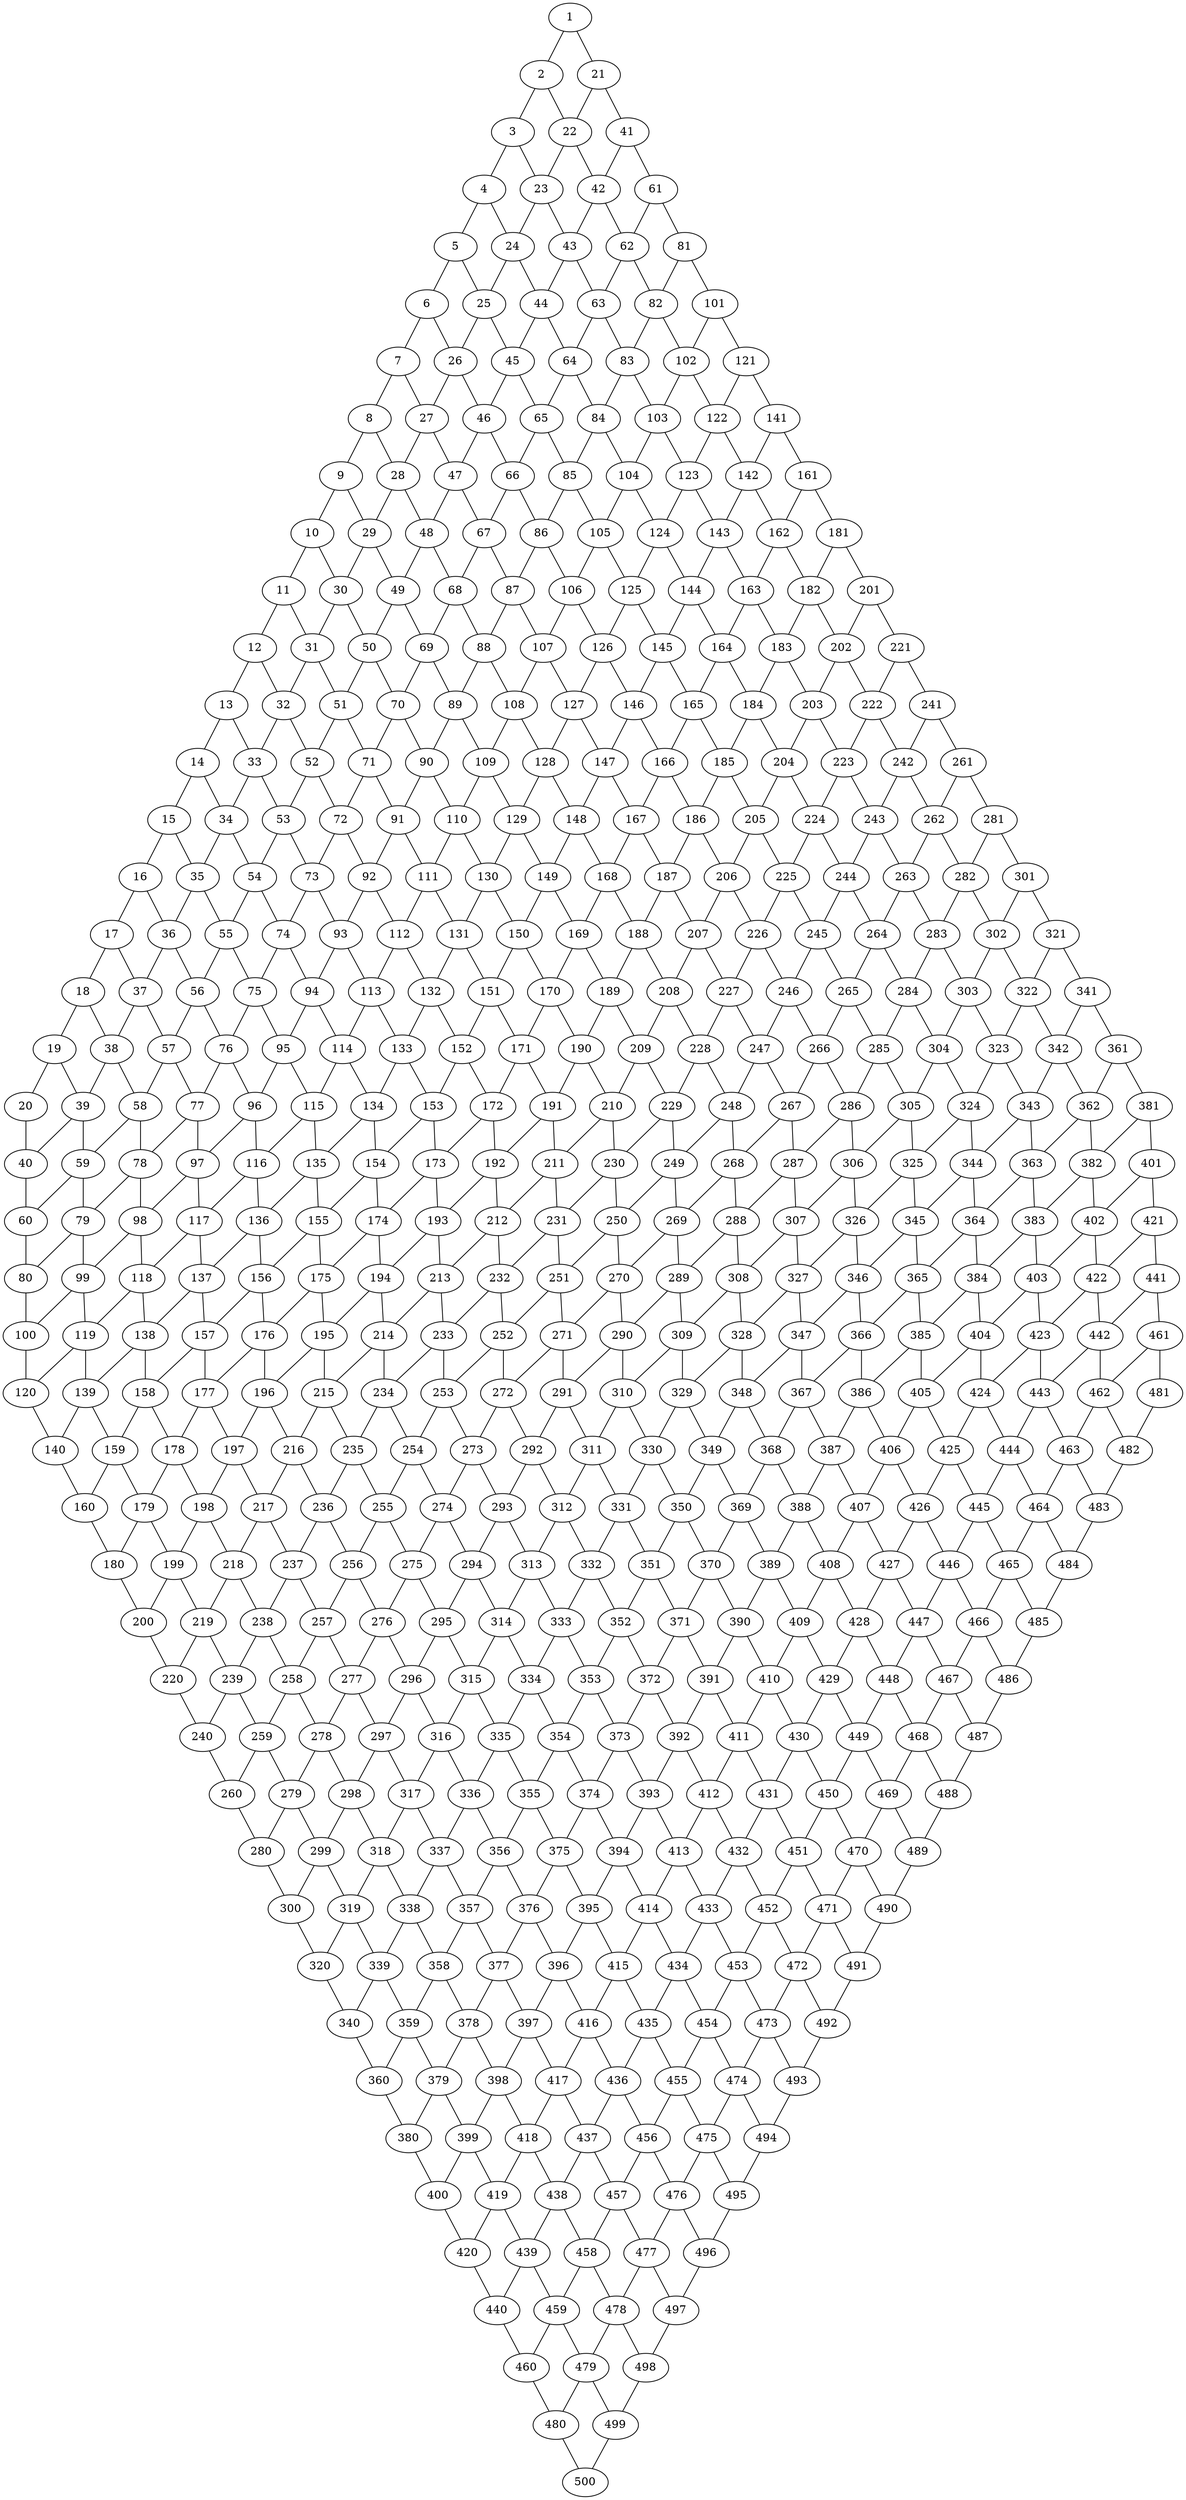 graph G {
1;
2;
3;
4;
5;
6;
7;
8;
9;
10;
11;
12;
13;
14;
15;
16;
17;
18;
19;
20;
21;
22;
23;
24;
25;
26;
27;
28;
29;
30;
31;
32;
33;
34;
35;
36;
37;
38;
39;
40;
41;
42;
43;
44;
45;
46;
47;
48;
49;
50;
51;
52;
53;
54;
55;
56;
57;
58;
59;
60;
61;
62;
63;
64;
65;
66;
67;
68;
69;
70;
71;
72;
73;
74;
75;
76;
77;
78;
79;
80;
81;
82;
83;
84;
85;
86;
87;
88;
89;
90;
91;
92;
93;
94;
95;
96;
97;
98;
99;
100;
101;
102;
103;
104;
105;
106;
107;
108;
109;
110;
111;
112;
113;
114;
115;
116;
117;
118;
119;
120;
121;
122;
123;
124;
125;
126;
127;
128;
129;
130;
131;
132;
133;
134;
135;
136;
137;
138;
139;
140;
141;
142;
143;
144;
145;
146;
147;
148;
149;
150;
151;
152;
153;
154;
155;
156;
157;
158;
159;
160;
161;
162;
163;
164;
165;
166;
167;
168;
169;
170;
171;
172;
173;
174;
175;
176;
177;
178;
179;
180;
181;
182;
183;
184;
185;
186;
187;
188;
189;
190;
191;
192;
193;
194;
195;
196;
197;
198;
199;
200;
201;
202;
203;
204;
205;
206;
207;
208;
209;
210;
211;
212;
213;
214;
215;
216;
217;
218;
219;
220;
221;
222;
223;
224;
225;
226;
227;
228;
229;
230;
231;
232;
233;
234;
235;
236;
237;
238;
239;
240;
241;
242;
243;
244;
245;
246;
247;
248;
249;
250;
251;
252;
253;
254;
255;
256;
257;
258;
259;
260;
261;
262;
263;
264;
265;
266;
267;
268;
269;
270;
271;
272;
273;
274;
275;
276;
277;
278;
279;
280;
281;
282;
283;
284;
285;
286;
287;
288;
289;
290;
291;
292;
293;
294;
295;
296;
297;
298;
299;
300;
301;
302;
303;
304;
305;
306;
307;
308;
309;
310;
311;
312;
313;
314;
315;
316;
317;
318;
319;
320;
321;
322;
323;
324;
325;
326;
327;
328;
329;
330;
331;
332;
333;
334;
335;
336;
337;
338;
339;
340;
341;
342;
343;
344;
345;
346;
347;
348;
349;
350;
351;
352;
353;
354;
355;
356;
357;
358;
359;
360;
361;
362;
363;
364;
365;
366;
367;
368;
369;
370;
371;
372;
373;
374;
375;
376;
377;
378;
379;
380;
381;
382;
383;
384;
385;
386;
387;
388;
389;
390;
391;
392;
393;
394;
395;
396;
397;
398;
399;
400;
401;
402;
403;
404;
405;
406;
407;
408;
409;
410;
411;
412;
413;
414;
415;
416;
417;
418;
419;
420;
421;
422;
423;
424;
425;
426;
427;
428;
429;
430;
431;
432;
433;
434;
435;
436;
437;
438;
439;
440;
441;
442;
443;
444;
445;
446;
447;
448;
449;
450;
451;
452;
453;
454;
455;
456;
457;
458;
459;
460;
461;
462;
463;
464;
465;
466;
467;
468;
469;
470;
471;
472;
473;
474;
475;
476;
477;
478;
479;
480;
481;
482;
483;
484;
485;
486;
487;
488;
489;
490;
491;
492;
493;
494;
495;
496;
497;
498;
499;
500;
1 -- 2;
1 -- 21;
2 -- 3;
2 -- 22;
3 -- 4;
3 -- 23;
4 -- 5;
4 -- 24;
5 -- 6;
5 -- 25;
6 -- 7;
6 -- 26;
7 -- 8;
7 -- 27;
8 -- 9;
8 -- 28;
9 -- 10;
9 -- 29;
10 -- 11;
10 -- 30;
11 -- 12;
11 -- 31;
12 -- 13;
12 -- 32;
13 -- 14;
13 -- 33;
14 -- 15;
14 -- 34;
15 -- 16;
15 -- 35;
16 -- 17;
16 -- 36;
17 -- 18;
17 -- 37;
18 -- 19;
18 -- 38;
19 -- 20;
19 -- 39;
20 -- 40;
21 -- 22;
21 -- 41;
22 -- 23;
22 -- 42;
23 -- 24;
23 -- 43;
24 -- 25;
24 -- 44;
25 -- 26;
25 -- 45;
26 -- 27;
26 -- 46;
27 -- 28;
27 -- 47;
28 -- 29;
28 -- 48;
29 -- 30;
29 -- 49;
30 -- 31;
30 -- 50;
31 -- 32;
31 -- 51;
32 -- 33;
32 -- 52;
33 -- 34;
33 -- 53;
34 -- 35;
34 -- 54;
35 -- 36;
35 -- 55;
36 -- 37;
36 -- 56;
37 -- 38;
37 -- 57;
38 -- 39;
38 -- 58;
39 -- 40;
39 -- 59;
40 -- 60;
41 -- 42;
41 -- 61;
42 -- 43;
42 -- 62;
43 -- 44;
43 -- 63;
44 -- 45;
44 -- 64;
45 -- 46;
45 -- 65;
46 -- 47;
46 -- 66;
47 -- 48;
47 -- 67;
48 -- 49;
48 -- 68;
49 -- 50;
49 -- 69;
50 -- 51;
50 -- 70;
51 -- 52;
51 -- 71;
52 -- 53;
52 -- 72;
53 -- 54;
53 -- 73;
54 -- 55;
54 -- 74;
55 -- 56;
55 -- 75;
56 -- 57;
56 -- 76;
57 -- 58;
57 -- 77;
58 -- 59;
58 -- 78;
59 -- 60;
59 -- 79;
60 -- 80;
61 -- 62;
61 -- 81;
62 -- 63;
62 -- 82;
63 -- 64;
63 -- 83;
64 -- 65;
64 -- 84;
65 -- 66;
65 -- 85;
66 -- 67;
66 -- 86;
67 -- 68;
67 -- 87;
68 -- 69;
68 -- 88;
69 -- 70;
69 -- 89;
70 -- 71;
70 -- 90;
71 -- 72;
71 -- 91;
72 -- 73;
72 -- 92;
73 -- 74;
73 -- 93;
74 -- 75;
74 -- 94;
75 -- 76;
75 -- 95;
76 -- 77;
76 -- 96;
77 -- 78;
77 -- 97;
78 -- 79;
78 -- 98;
79 -- 80;
79 -- 99;
80 -- 100;
81 -- 82;
81 -- 101;
82 -- 83;
82 -- 102;
83 -- 84;
83 -- 103;
84 -- 85;
84 -- 104;
85 -- 86;
85 -- 105;
86 -- 87;
86 -- 106;
87 -- 88;
87 -- 107;
88 -- 89;
88 -- 108;
89 -- 90;
89 -- 109;
90 -- 91;
90 -- 110;
91 -- 92;
91 -- 111;
92 -- 93;
92 -- 112;
93 -- 94;
93 -- 113;
94 -- 95;
94 -- 114;
95 -- 96;
95 -- 115;
96 -- 97;
96 -- 116;
97 -- 98;
97 -- 117;
98 -- 99;
98 -- 118;
99 -- 100;
99 -- 119;
100 -- 120;
101 -- 102;
101 -- 121;
102 -- 103;
102 -- 122;
103 -- 104;
103 -- 123;
104 -- 105;
104 -- 124;
105 -- 106;
105 -- 125;
106 -- 107;
106 -- 126;
107 -- 108;
107 -- 127;
108 -- 109;
108 -- 128;
109 -- 110;
109 -- 129;
110 -- 111;
110 -- 130;
111 -- 112;
111 -- 131;
112 -- 113;
112 -- 132;
113 -- 114;
113 -- 133;
114 -- 115;
114 -- 134;
115 -- 116;
115 -- 135;
116 -- 117;
116 -- 136;
117 -- 118;
117 -- 137;
118 -- 119;
118 -- 138;
119 -- 120;
119 -- 139;
120 -- 140;
121 -- 122;
121 -- 141;
122 -- 123;
122 -- 142;
123 -- 124;
123 -- 143;
124 -- 125;
124 -- 144;
125 -- 126;
125 -- 145;
126 -- 127;
126 -- 146;
127 -- 128;
127 -- 147;
128 -- 129;
128 -- 148;
129 -- 130;
129 -- 149;
130 -- 131;
130 -- 150;
131 -- 132;
131 -- 151;
132 -- 133;
132 -- 152;
133 -- 134;
133 -- 153;
134 -- 135;
134 -- 154;
135 -- 136;
135 -- 155;
136 -- 137;
136 -- 156;
137 -- 138;
137 -- 157;
138 -- 139;
138 -- 158;
139 -- 140;
139 -- 159;
140 -- 160;
141 -- 142;
141 -- 161;
142 -- 143;
142 -- 162;
143 -- 144;
143 -- 163;
144 -- 145;
144 -- 164;
145 -- 146;
145 -- 165;
146 -- 147;
146 -- 166;
147 -- 148;
147 -- 167;
148 -- 149;
148 -- 168;
149 -- 150;
149 -- 169;
150 -- 151;
150 -- 170;
151 -- 152;
151 -- 171;
152 -- 153;
152 -- 172;
153 -- 154;
153 -- 173;
154 -- 155;
154 -- 174;
155 -- 156;
155 -- 175;
156 -- 157;
156 -- 176;
157 -- 158;
157 -- 177;
158 -- 159;
158 -- 178;
159 -- 160;
159 -- 179;
160 -- 180;
161 -- 162;
161 -- 181;
162 -- 163;
162 -- 182;
163 -- 164;
163 -- 183;
164 -- 165;
164 -- 184;
165 -- 166;
165 -- 185;
166 -- 167;
166 -- 186;
167 -- 168;
167 -- 187;
168 -- 169;
168 -- 188;
169 -- 170;
169 -- 189;
170 -- 171;
170 -- 190;
171 -- 172;
171 -- 191;
172 -- 173;
172 -- 192;
173 -- 174;
173 -- 193;
174 -- 175;
174 -- 194;
175 -- 176;
175 -- 195;
176 -- 177;
176 -- 196;
177 -- 178;
177 -- 197;
178 -- 179;
178 -- 198;
179 -- 180;
179 -- 199;
180 -- 200;
181 -- 182;
181 -- 201;
182 -- 183;
182 -- 202;
183 -- 184;
183 -- 203;
184 -- 185;
184 -- 204;
185 -- 186;
185 -- 205;
186 -- 187;
186 -- 206;
187 -- 188;
187 -- 207;
188 -- 189;
188 -- 208;
189 -- 190;
189 -- 209;
190 -- 191;
190 -- 210;
191 -- 192;
191 -- 211;
192 -- 193;
192 -- 212;
193 -- 194;
193 -- 213;
194 -- 195;
194 -- 214;
195 -- 196;
195 -- 215;
196 -- 197;
196 -- 216;
197 -- 198;
197 -- 217;
198 -- 199;
198 -- 218;
199 -- 200;
199 -- 219;
200 -- 220;
201 -- 202;
201 -- 221;
202 -- 203;
202 -- 222;
203 -- 204;
203 -- 223;
204 -- 205;
204 -- 224;
205 -- 206;
205 -- 225;
206 -- 207;
206 -- 226;
207 -- 208;
207 -- 227;
208 -- 209;
208 -- 228;
209 -- 210;
209 -- 229;
210 -- 211;
210 -- 230;
211 -- 212;
211 -- 231;
212 -- 213;
212 -- 232;
213 -- 214;
213 -- 233;
214 -- 215;
214 -- 234;
215 -- 216;
215 -- 235;
216 -- 217;
216 -- 236;
217 -- 218;
217 -- 237;
218 -- 219;
218 -- 238;
219 -- 220;
219 -- 239;
220 -- 240;
221 -- 222;
221 -- 241;
222 -- 223;
222 -- 242;
223 -- 224;
223 -- 243;
224 -- 225;
224 -- 244;
225 -- 226;
225 -- 245;
226 -- 227;
226 -- 246;
227 -- 228;
227 -- 247;
228 -- 229;
228 -- 248;
229 -- 230;
229 -- 249;
230 -- 231;
230 -- 250;
231 -- 232;
231 -- 251;
232 -- 233;
232 -- 252;
233 -- 234;
233 -- 253;
234 -- 235;
234 -- 254;
235 -- 236;
235 -- 255;
236 -- 237;
236 -- 256;
237 -- 238;
237 -- 257;
238 -- 239;
238 -- 258;
239 -- 240;
239 -- 259;
240 -- 260;
241 -- 242;
241 -- 261;
242 -- 243;
242 -- 262;
243 -- 244;
243 -- 263;
244 -- 245;
244 -- 264;
245 -- 246;
245 -- 265;
246 -- 247;
246 -- 266;
247 -- 248;
247 -- 267;
248 -- 249;
248 -- 268;
249 -- 250;
249 -- 269;
250 -- 251;
250 -- 270;
251 -- 252;
251 -- 271;
252 -- 253;
252 -- 272;
253 -- 254;
253 -- 273;
254 -- 255;
254 -- 274;
255 -- 256;
255 -- 275;
256 -- 257;
256 -- 276;
257 -- 258;
257 -- 277;
258 -- 259;
258 -- 278;
259 -- 260;
259 -- 279;
260 -- 280;
261 -- 262;
261 -- 281;
262 -- 263;
262 -- 282;
263 -- 264;
263 -- 283;
264 -- 265;
264 -- 284;
265 -- 266;
265 -- 285;
266 -- 267;
266 -- 286;
267 -- 268;
267 -- 287;
268 -- 269;
268 -- 288;
269 -- 270;
269 -- 289;
270 -- 271;
270 -- 290;
271 -- 272;
271 -- 291;
272 -- 273;
272 -- 292;
273 -- 274;
273 -- 293;
274 -- 275;
274 -- 294;
275 -- 276;
275 -- 295;
276 -- 277;
276 -- 296;
277 -- 278;
277 -- 297;
278 -- 279;
278 -- 298;
279 -- 280;
279 -- 299;
280 -- 300;
281 -- 282;
281 -- 301;
282 -- 283;
282 -- 302;
283 -- 284;
283 -- 303;
284 -- 285;
284 -- 304;
285 -- 286;
285 -- 305;
286 -- 287;
286 -- 306;
287 -- 288;
287 -- 307;
288 -- 289;
288 -- 308;
289 -- 290;
289 -- 309;
290 -- 291;
290 -- 310;
291 -- 292;
291 -- 311;
292 -- 293;
292 -- 312;
293 -- 294;
293 -- 313;
294 -- 295;
294 -- 314;
295 -- 296;
295 -- 315;
296 -- 297;
296 -- 316;
297 -- 298;
297 -- 317;
298 -- 299;
298 -- 318;
299 -- 300;
299 -- 319;
300 -- 320;
301 -- 302;
301 -- 321;
302 -- 303;
302 -- 322;
303 -- 304;
303 -- 323;
304 -- 305;
304 -- 324;
305 -- 306;
305 -- 325;
306 -- 307;
306 -- 326;
307 -- 308;
307 -- 327;
308 -- 309;
308 -- 328;
309 -- 310;
309 -- 329;
310 -- 311;
310 -- 330;
311 -- 312;
311 -- 331;
312 -- 313;
312 -- 332;
313 -- 314;
313 -- 333;
314 -- 315;
314 -- 334;
315 -- 316;
315 -- 335;
316 -- 317;
316 -- 336;
317 -- 318;
317 -- 337;
318 -- 319;
318 -- 338;
319 -- 320;
319 -- 339;
320 -- 340;
321 -- 322;
321 -- 341;
322 -- 323;
322 -- 342;
323 -- 324;
323 -- 343;
324 -- 325;
324 -- 344;
325 -- 326;
325 -- 345;
326 -- 327;
326 -- 346;
327 -- 328;
327 -- 347;
328 -- 329;
328 -- 348;
329 -- 330;
329 -- 349;
330 -- 331;
330 -- 350;
331 -- 332;
331 -- 351;
332 -- 333;
332 -- 352;
333 -- 334;
333 -- 353;
334 -- 335;
334 -- 354;
335 -- 336;
335 -- 355;
336 -- 337;
336 -- 356;
337 -- 338;
337 -- 357;
338 -- 339;
338 -- 358;
339 -- 340;
339 -- 359;
340 -- 360;
341 -- 342;
341 -- 361;
342 -- 343;
342 -- 362;
343 -- 344;
343 -- 363;
344 -- 345;
344 -- 364;
345 -- 346;
345 -- 365;
346 -- 347;
346 -- 366;
347 -- 348;
347 -- 367;
348 -- 349;
348 -- 368;
349 -- 350;
349 -- 369;
350 -- 351;
350 -- 370;
351 -- 352;
351 -- 371;
352 -- 353;
352 -- 372;
353 -- 354;
353 -- 373;
354 -- 355;
354 -- 374;
355 -- 356;
355 -- 375;
356 -- 357;
356 -- 376;
357 -- 358;
357 -- 377;
358 -- 359;
358 -- 378;
359 -- 360;
359 -- 379;
360 -- 380;
361 -- 362;
361 -- 381;
362 -- 363;
362 -- 382;
363 -- 364;
363 -- 383;
364 -- 365;
364 -- 384;
365 -- 366;
365 -- 385;
366 -- 367;
366 -- 386;
367 -- 368;
367 -- 387;
368 -- 369;
368 -- 388;
369 -- 370;
369 -- 389;
370 -- 371;
370 -- 390;
371 -- 372;
371 -- 391;
372 -- 373;
372 -- 392;
373 -- 374;
373 -- 393;
374 -- 375;
374 -- 394;
375 -- 376;
375 -- 395;
376 -- 377;
376 -- 396;
377 -- 378;
377 -- 397;
378 -- 379;
378 -- 398;
379 -- 380;
379 -- 399;
380 -- 400;
381 -- 382;
381 -- 401;
382 -- 383;
382 -- 402;
383 -- 384;
383 -- 403;
384 -- 385;
384 -- 404;
385 -- 386;
385 -- 405;
386 -- 387;
386 -- 406;
387 -- 388;
387 -- 407;
388 -- 389;
388 -- 408;
389 -- 390;
389 -- 409;
390 -- 391;
390 -- 410;
391 -- 392;
391 -- 411;
392 -- 393;
392 -- 412;
393 -- 394;
393 -- 413;
394 -- 395;
394 -- 414;
395 -- 396;
395 -- 415;
396 -- 397;
396 -- 416;
397 -- 398;
397 -- 417;
398 -- 399;
398 -- 418;
399 -- 400;
399 -- 419;
400 -- 420;
401 -- 402;
401 -- 421;
402 -- 403;
402 -- 422;
403 -- 404;
403 -- 423;
404 -- 405;
404 -- 424;
405 -- 406;
405 -- 425;
406 -- 407;
406 -- 426;
407 -- 408;
407 -- 427;
408 -- 409;
408 -- 428;
409 -- 410;
409 -- 429;
410 -- 411;
410 -- 430;
411 -- 412;
411 -- 431;
412 -- 413;
412 -- 432;
413 -- 414;
413 -- 433;
414 -- 415;
414 -- 434;
415 -- 416;
415 -- 435;
416 -- 417;
416 -- 436;
417 -- 418;
417 -- 437;
418 -- 419;
418 -- 438;
419 -- 420;
419 -- 439;
420 -- 440;
421 -- 422;
421 -- 441;
422 -- 423;
422 -- 442;
423 -- 424;
423 -- 443;
424 -- 425;
424 -- 444;
425 -- 426;
425 -- 445;
426 -- 427;
426 -- 446;
427 -- 428;
427 -- 447;
428 -- 429;
428 -- 448;
429 -- 430;
429 -- 449;
430 -- 431;
430 -- 450;
431 -- 432;
431 -- 451;
432 -- 433;
432 -- 452;
433 -- 434;
433 -- 453;
434 -- 435;
434 -- 454;
435 -- 436;
435 -- 455;
436 -- 437;
436 -- 456;
437 -- 438;
437 -- 457;
438 -- 439;
438 -- 458;
439 -- 440;
439 -- 459;
440 -- 460;
441 -- 442;
441 -- 461;
442 -- 443;
442 -- 462;
443 -- 444;
443 -- 463;
444 -- 445;
444 -- 464;
445 -- 446;
445 -- 465;
446 -- 447;
446 -- 466;
447 -- 448;
447 -- 467;
448 -- 449;
448 -- 468;
449 -- 450;
449 -- 469;
450 -- 451;
450 -- 470;
451 -- 452;
451 -- 471;
452 -- 453;
452 -- 472;
453 -- 454;
453 -- 473;
454 -- 455;
454 -- 474;
455 -- 456;
455 -- 475;
456 -- 457;
456 -- 476;
457 -- 458;
457 -- 477;
458 -- 459;
458 -- 478;
459 -- 460;
459 -- 479;
460 -- 480;
461 -- 462;
461 -- 481;
462 -- 463;
462 -- 482;
463 -- 464;
463 -- 483;
464 -- 465;
464 -- 484;
465 -- 466;
465 -- 485;
466 -- 467;
466 -- 486;
467 -- 468;
467 -- 487;
468 -- 469;
468 -- 488;
469 -- 470;
469 -- 489;
470 -- 471;
470 -- 490;
471 -- 472;
471 -- 491;
472 -- 473;
472 -- 492;
473 -- 474;
473 -- 493;
474 -- 475;
474 -- 494;
475 -- 476;
475 -- 495;
476 -- 477;
476 -- 496;
477 -- 478;
477 -- 497;
478 -- 479;
478 -- 498;
479 -- 480;
479 -- 499;
480 -- 500;
481 -- 482;
482 -- 483;
483 -- 484;
484 -- 485;
485 -- 486;
486 -- 487;
487 -- 488;
488 -- 489;
489 -- 490;
490 -- 491;
491 -- 492;
492 -- 493;
493 -- 494;
494 -- 495;
495 -- 496;
496 -- 497;
497 -- 498;
498 -- 499;
499 -- 500;
}
